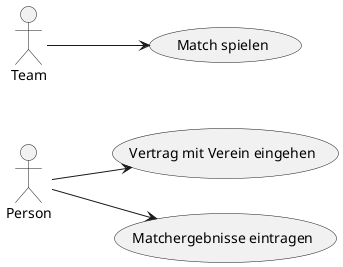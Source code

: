 @startuml
left to right direction

usecase "Vertrag mit Verein eingehen" as UC1

usecase "Matchergebnisse eintragen" as UC2

usecase "Match spielen" as UC3

Person --> UC1
Person --> UC2
Team --> UC3
@enduml
